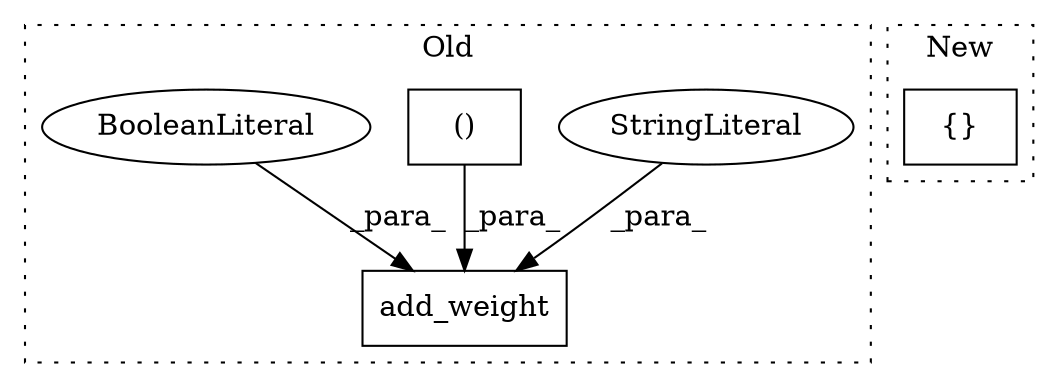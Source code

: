 digraph G {
subgraph cluster0 {
1 [label="add_weight" a="32" s="70310,70385" l="11,1" shape="box"];
3 [label="StringLiteral" a="45" s="70321" l="6" shape="ellipse"];
4 [label="()" a="106" s="70333" l="38" shape="box"];
5 [label="BooleanLiteral" a="9" s="70381" l="4" shape="ellipse"];
label = "Old";
style="dotted";
}
subgraph cluster1 {
2 [label="{}" a="4" s="70415,70446" l="1,1" shape="box"];
label = "New";
style="dotted";
}
3 -> 1 [label="_para_"];
4 -> 1 [label="_para_"];
5 -> 1 [label="_para_"];
}